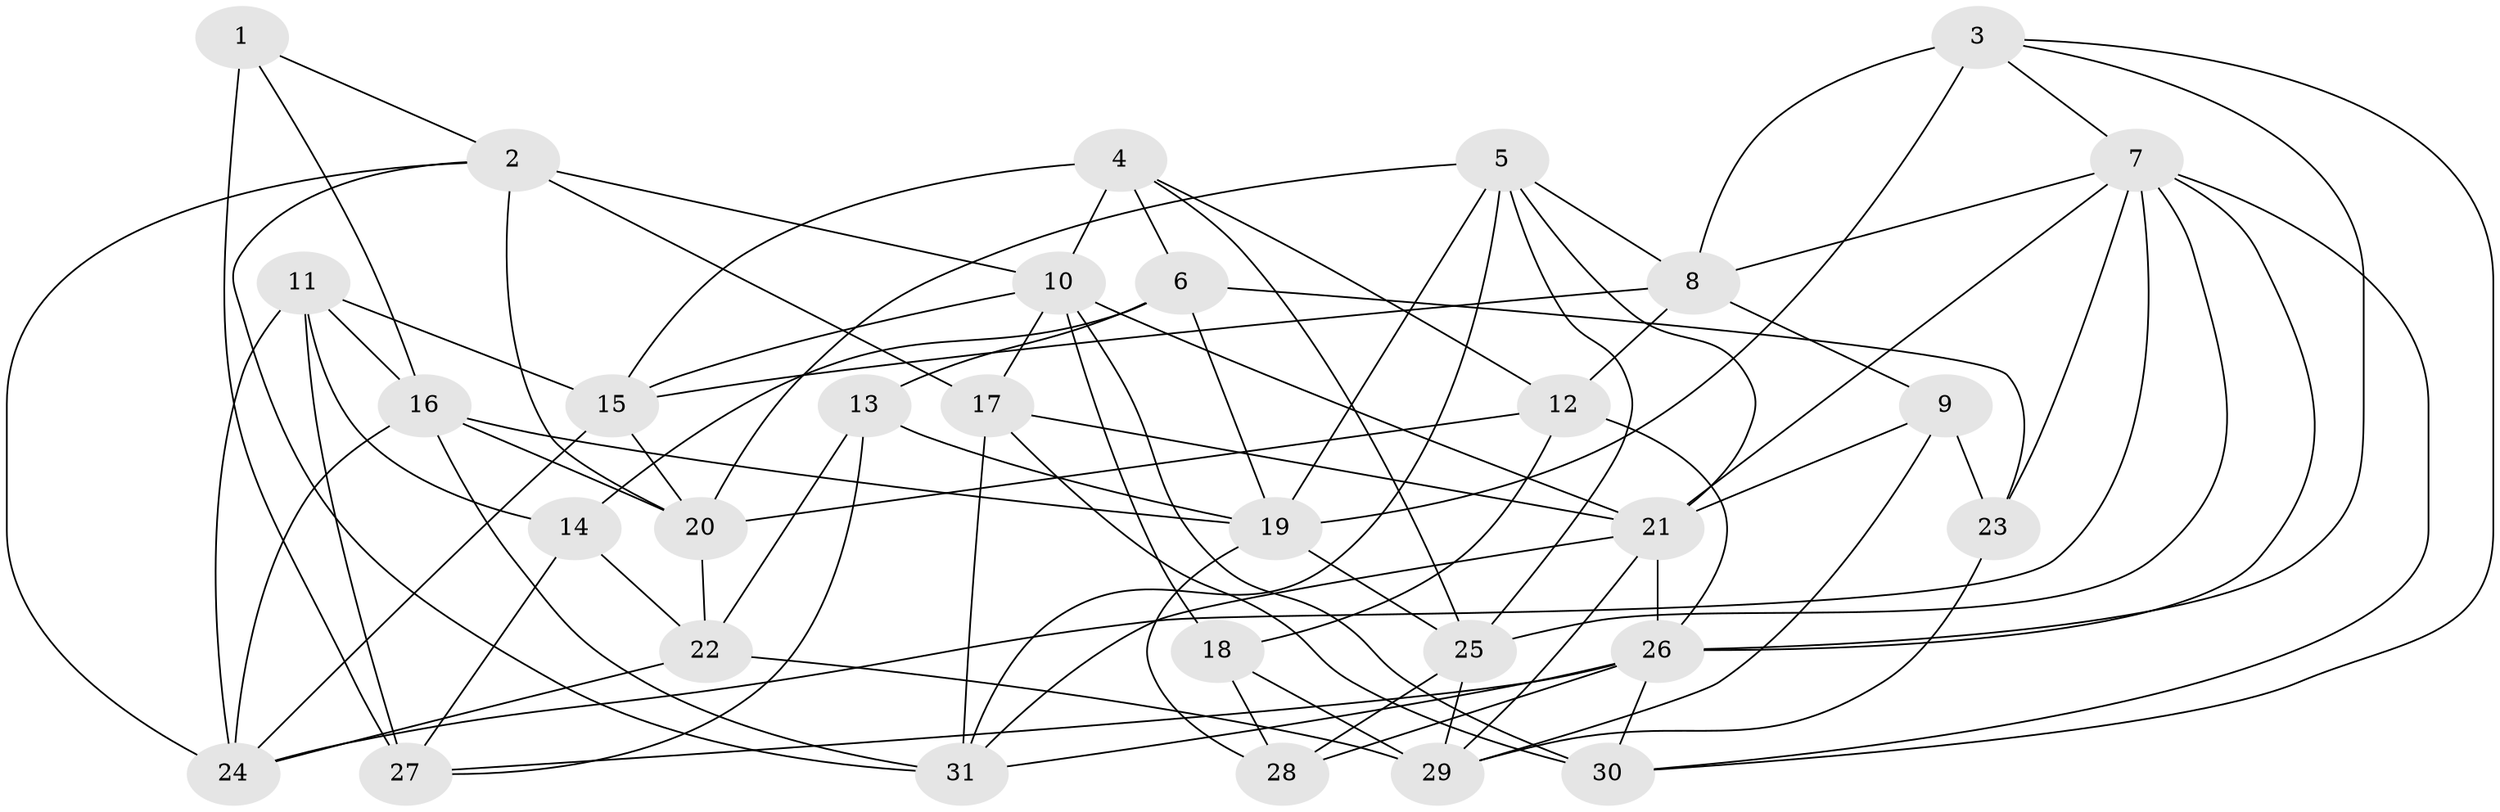 // original degree distribution, {4: 1.0}
// Generated by graph-tools (version 1.1) at 2025/38/03/04/25 23:38:08]
// undirected, 31 vertices, 85 edges
graph export_dot {
  node [color=gray90,style=filled];
  1;
  2;
  3;
  4;
  5;
  6;
  7;
  8;
  9;
  10;
  11;
  12;
  13;
  14;
  15;
  16;
  17;
  18;
  19;
  20;
  21;
  22;
  23;
  24;
  25;
  26;
  27;
  28;
  29;
  30;
  31;
  1 -- 2 [weight=1.0];
  1 -- 16 [weight=1.0];
  1 -- 27 [weight=2.0];
  2 -- 10 [weight=1.0];
  2 -- 17 [weight=1.0];
  2 -- 20 [weight=1.0];
  2 -- 24 [weight=1.0];
  2 -- 31 [weight=1.0];
  3 -- 7 [weight=1.0];
  3 -- 8 [weight=1.0];
  3 -- 19 [weight=2.0];
  3 -- 26 [weight=1.0];
  3 -- 30 [weight=1.0];
  4 -- 6 [weight=1.0];
  4 -- 10 [weight=2.0];
  4 -- 12 [weight=1.0];
  4 -- 15 [weight=1.0];
  4 -- 25 [weight=1.0];
  5 -- 8 [weight=1.0];
  5 -- 19 [weight=1.0];
  5 -- 20 [weight=1.0];
  5 -- 21 [weight=1.0];
  5 -- 25 [weight=1.0];
  5 -- 31 [weight=1.0];
  6 -- 13 [weight=2.0];
  6 -- 14 [weight=1.0];
  6 -- 19 [weight=2.0];
  6 -- 23 [weight=2.0];
  7 -- 8 [weight=1.0];
  7 -- 21 [weight=1.0];
  7 -- 23 [weight=1.0];
  7 -- 24 [weight=1.0];
  7 -- 25 [weight=1.0];
  7 -- 26 [weight=1.0];
  7 -- 30 [weight=1.0];
  8 -- 9 [weight=1.0];
  8 -- 12 [weight=1.0];
  8 -- 15 [weight=1.0];
  9 -- 21 [weight=1.0];
  9 -- 23 [weight=2.0];
  9 -- 29 [weight=2.0];
  10 -- 15 [weight=1.0];
  10 -- 17 [weight=1.0];
  10 -- 18 [weight=1.0];
  10 -- 21 [weight=1.0];
  10 -- 30 [weight=1.0];
  11 -- 14 [weight=1.0];
  11 -- 15 [weight=1.0];
  11 -- 16 [weight=1.0];
  11 -- 24 [weight=1.0];
  11 -- 27 [weight=2.0];
  12 -- 18 [weight=1.0];
  12 -- 20 [weight=1.0];
  12 -- 26 [weight=2.0];
  13 -- 19 [weight=1.0];
  13 -- 22 [weight=2.0];
  13 -- 27 [weight=1.0];
  14 -- 22 [weight=1.0];
  14 -- 27 [weight=1.0];
  15 -- 20 [weight=1.0];
  15 -- 24 [weight=1.0];
  16 -- 19 [weight=1.0];
  16 -- 20 [weight=1.0];
  16 -- 24 [weight=1.0];
  16 -- 31 [weight=1.0];
  17 -- 21 [weight=1.0];
  17 -- 30 [weight=2.0];
  17 -- 31 [weight=1.0];
  18 -- 28 [weight=2.0];
  18 -- 29 [weight=2.0];
  19 -- 25 [weight=2.0];
  19 -- 28 [weight=1.0];
  20 -- 22 [weight=1.0];
  21 -- 26 [weight=1.0];
  21 -- 29 [weight=1.0];
  21 -- 31 [weight=1.0];
  22 -- 24 [weight=1.0];
  22 -- 29 [weight=3.0];
  23 -- 29 [weight=1.0];
  25 -- 28 [weight=2.0];
  25 -- 29 [weight=1.0];
  26 -- 27 [weight=2.0];
  26 -- 28 [weight=1.0];
  26 -- 30 [weight=1.0];
  26 -- 31 [weight=1.0];
}
